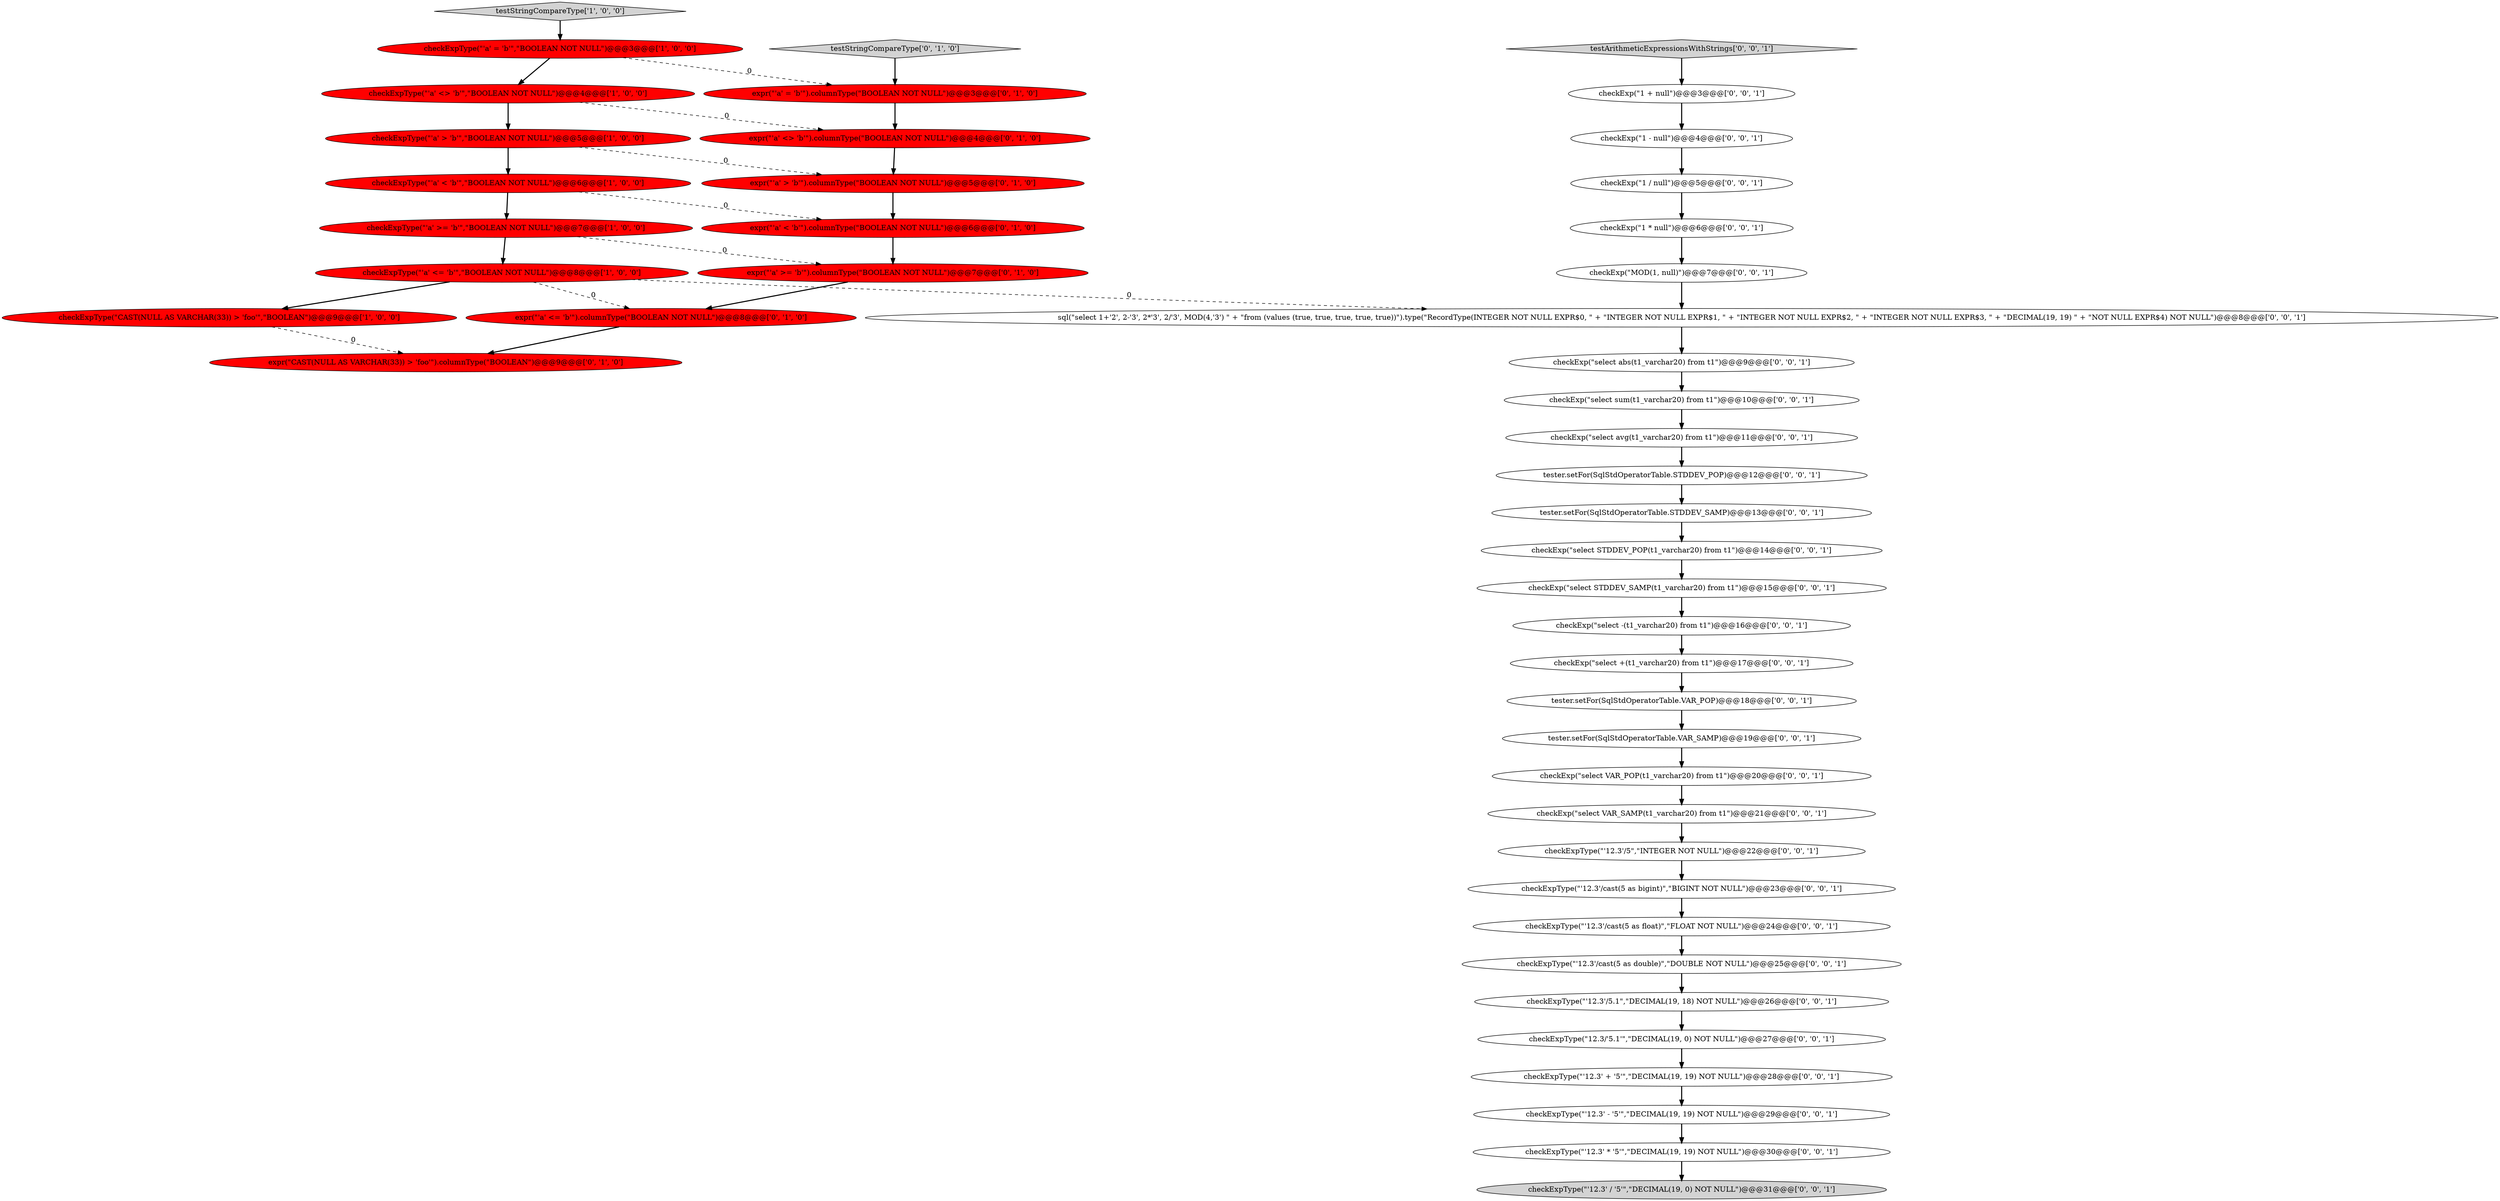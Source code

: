 digraph {
9 [style = filled, label = "expr(\"CAST(NULL AS VARCHAR(33)) > 'foo'\").columnType(\"BOOLEAN\")@@@9@@@['0', '1', '0']", fillcolor = red, shape = ellipse image = "AAA1AAABBB2BBB"];
6 [style = filled, label = "checkExpType(\"'a' < 'b'\",\"BOOLEAN NOT NULL\")@@@6@@@['1', '0', '0']", fillcolor = red, shape = ellipse image = "AAA1AAABBB1BBB"];
4 [style = filled, label = "checkExpType(\"'a' >= 'b'\",\"BOOLEAN NOT NULL\")@@@7@@@['1', '0', '0']", fillcolor = red, shape = ellipse image = "AAA1AAABBB1BBB"];
3 [style = filled, label = "checkExpType(\"'a' > 'b'\",\"BOOLEAN NOT NULL\")@@@5@@@['1', '0', '0']", fillcolor = red, shape = ellipse image = "AAA1AAABBB1BBB"];
38 [style = filled, label = "checkExp(\"select sum(t1_varchar20) from t1\")@@@10@@@['0', '0', '1']", fillcolor = white, shape = ellipse image = "AAA0AAABBB3BBB"];
44 [style = filled, label = "checkExpType(\"'12.3' + '5'\",\"DECIMAL(19, 19) NOT NULL\")@@@28@@@['0', '0', '1']", fillcolor = white, shape = ellipse image = "AAA0AAABBB3BBB"];
25 [style = filled, label = "checkExpType(\"'12.3' / '5'\",\"DECIMAL(19, 0) NOT NULL\")@@@31@@@['0', '0', '1']", fillcolor = lightgray, shape = ellipse image = "AAA0AAABBB3BBB"];
40 [style = filled, label = "checkExp(\"select VAR_POP(t1_varchar20) from t1\")@@@20@@@['0', '0', '1']", fillcolor = white, shape = ellipse image = "AAA0AAABBB3BBB"];
23 [style = filled, label = "checkExp(\"select abs(t1_varchar20) from t1\")@@@9@@@['0', '0', '1']", fillcolor = white, shape = ellipse image = "AAA0AAABBB3BBB"];
11 [style = filled, label = "expr(\"'a' = 'b'\").columnType(\"BOOLEAN NOT NULL\")@@@3@@@['0', '1', '0']", fillcolor = red, shape = ellipse image = "AAA1AAABBB2BBB"];
12 [style = filled, label = "testStringCompareType['0', '1', '0']", fillcolor = lightgray, shape = diamond image = "AAA0AAABBB2BBB"];
37 [style = filled, label = "checkExpType(\"'12.3'/cast(5 as bigint)\",\"BIGINT NOT NULL\")@@@23@@@['0', '0', '1']", fillcolor = white, shape = ellipse image = "AAA0AAABBB3BBB"];
21 [style = filled, label = "checkExpType(\"'12.3' - '5'\",\"DECIMAL(19, 19) NOT NULL\")@@@29@@@['0', '0', '1']", fillcolor = white, shape = ellipse image = "AAA0AAABBB3BBB"];
22 [style = filled, label = "checkExp(\"1 * null\")@@@6@@@['0', '0', '1']", fillcolor = white, shape = ellipse image = "AAA0AAABBB3BBB"];
24 [style = filled, label = "checkExp(\"select VAR_SAMP(t1_varchar20) from t1\")@@@21@@@['0', '0', '1']", fillcolor = white, shape = ellipse image = "AAA0AAABBB3BBB"];
41 [style = filled, label = "checkExp(\"1 - null\")@@@4@@@['0', '0', '1']", fillcolor = white, shape = ellipse image = "AAA0AAABBB3BBB"];
30 [style = filled, label = "checkExpType(\"'12.3'/cast(5 as double)\",\"DOUBLE NOT NULL\")@@@25@@@['0', '0', '1']", fillcolor = white, shape = ellipse image = "AAA0AAABBB3BBB"];
34 [style = filled, label = "checkExp(\"select STDDEV_POP(t1_varchar20) from t1\")@@@14@@@['0', '0', '1']", fillcolor = white, shape = ellipse image = "AAA0AAABBB3BBB"];
27 [style = filled, label = "sql(\"select 1+'2', 2-'3', 2*'3', 2/'3', MOD(4,'3') \" + \"from (values (true, true, true, true, true))\").type(\"RecordType(INTEGER NOT NULL EXPR$0, \" + \"INTEGER NOT NULL EXPR$1, \" + \"INTEGER NOT NULL EXPR$2, \" + \"INTEGER NOT NULL EXPR$3, \" + \"DECIMAL(19, 19) \" + \"NOT NULL EXPR$4) NOT NULL\")@@@8@@@['0', '0', '1']", fillcolor = white, shape = ellipse image = "AAA0AAABBB3BBB"];
18 [style = filled, label = "testArithmeticExpressionsWithStrings['0', '0', '1']", fillcolor = lightgray, shape = diamond image = "AAA0AAABBB3BBB"];
28 [style = filled, label = "checkExpType(\"'12.3'/cast(5 as float)\",\"FLOAT NOT NULL\")@@@24@@@['0', '0', '1']", fillcolor = white, shape = ellipse image = "AAA0AAABBB3BBB"];
43 [style = filled, label = "tester.setFor(SqlStdOperatorTable.VAR_POP)@@@18@@@['0', '0', '1']", fillcolor = white, shape = ellipse image = "AAA0AAABBB3BBB"];
35 [style = filled, label = "checkExp(\"1 / null\")@@@5@@@['0', '0', '1']", fillcolor = white, shape = ellipse image = "AAA0AAABBB3BBB"];
20 [style = filled, label = "tester.setFor(SqlStdOperatorTable.VAR_SAMP)@@@19@@@['0', '0', '1']", fillcolor = white, shape = ellipse image = "AAA0AAABBB3BBB"];
32 [style = filled, label = "checkExp(\"MOD(1, null)\")@@@7@@@['0', '0', '1']", fillcolor = white, shape = ellipse image = "AAA0AAABBB3BBB"];
14 [style = filled, label = "expr(\"'a' <> 'b'\").columnType(\"BOOLEAN NOT NULL\")@@@4@@@['0', '1', '0']", fillcolor = red, shape = ellipse image = "AAA1AAABBB2BBB"];
45 [style = filled, label = "checkExp(\"1 + null\")@@@3@@@['0', '0', '1']", fillcolor = white, shape = ellipse image = "AAA0AAABBB3BBB"];
39 [style = filled, label = "checkExp(\"select -(t1_varchar20) from t1\")@@@16@@@['0', '0', '1']", fillcolor = white, shape = ellipse image = "AAA0AAABBB3BBB"];
31 [style = filled, label = "checkExpType(\"12.3/'5.1'\",\"DECIMAL(19, 0) NOT NULL\")@@@27@@@['0', '0', '1']", fillcolor = white, shape = ellipse image = "AAA0AAABBB3BBB"];
7 [style = filled, label = "checkExpType(\"'a' = 'b'\",\"BOOLEAN NOT NULL\")@@@3@@@['1', '0', '0']", fillcolor = red, shape = ellipse image = "AAA1AAABBB1BBB"];
33 [style = filled, label = "checkExpType(\"'12.3'/5.1\",\"DECIMAL(19, 18) NOT NULL\")@@@26@@@['0', '0', '1']", fillcolor = white, shape = ellipse image = "AAA0AAABBB3BBB"];
2 [style = filled, label = "checkExpType(\"'a' <= 'b'\",\"BOOLEAN NOT NULL\")@@@8@@@['1', '0', '0']", fillcolor = red, shape = ellipse image = "AAA1AAABBB1BBB"];
17 [style = filled, label = "checkExp(\"select STDDEV_SAMP(t1_varchar20) from t1\")@@@15@@@['0', '0', '1']", fillcolor = white, shape = ellipse image = "AAA0AAABBB3BBB"];
15 [style = filled, label = "expr(\"'a' >= 'b'\").columnType(\"BOOLEAN NOT NULL\")@@@7@@@['0', '1', '0']", fillcolor = red, shape = ellipse image = "AAA1AAABBB2BBB"];
13 [style = filled, label = "expr(\"'a' > 'b'\").columnType(\"BOOLEAN NOT NULL\")@@@5@@@['0', '1', '0']", fillcolor = red, shape = ellipse image = "AAA1AAABBB2BBB"];
8 [style = filled, label = "expr(\"'a' <= 'b'\").columnType(\"BOOLEAN NOT NULL\")@@@8@@@['0', '1', '0']", fillcolor = red, shape = ellipse image = "AAA1AAABBB2BBB"];
26 [style = filled, label = "tester.setFor(SqlStdOperatorTable.STDDEV_POP)@@@12@@@['0', '0', '1']", fillcolor = white, shape = ellipse image = "AAA0AAABBB3BBB"];
29 [style = filled, label = "checkExp(\"select +(t1_varchar20) from t1\")@@@17@@@['0', '0', '1']", fillcolor = white, shape = ellipse image = "AAA0AAABBB3BBB"];
1 [style = filled, label = "testStringCompareType['1', '0', '0']", fillcolor = lightgray, shape = diamond image = "AAA0AAABBB1BBB"];
0 [style = filled, label = "checkExpType(\"'a' <> 'b'\",\"BOOLEAN NOT NULL\")@@@4@@@['1', '0', '0']", fillcolor = red, shape = ellipse image = "AAA1AAABBB1BBB"];
19 [style = filled, label = "tester.setFor(SqlStdOperatorTable.STDDEV_SAMP)@@@13@@@['0', '0', '1']", fillcolor = white, shape = ellipse image = "AAA0AAABBB3BBB"];
42 [style = filled, label = "checkExp(\"select avg(t1_varchar20) from t1\")@@@11@@@['0', '0', '1']", fillcolor = white, shape = ellipse image = "AAA0AAABBB3BBB"];
5 [style = filled, label = "checkExpType(\"CAST(NULL AS VARCHAR(33)) > 'foo'\",\"BOOLEAN\")@@@9@@@['1', '0', '0']", fillcolor = red, shape = ellipse image = "AAA1AAABBB1BBB"];
10 [style = filled, label = "expr(\"'a' < 'b'\").columnType(\"BOOLEAN NOT NULL\")@@@6@@@['0', '1', '0']", fillcolor = red, shape = ellipse image = "AAA1AAABBB2BBB"];
36 [style = filled, label = "checkExpType(\"'12.3'/5\",\"INTEGER NOT NULL\")@@@22@@@['0', '0', '1']", fillcolor = white, shape = ellipse image = "AAA0AAABBB3BBB"];
16 [style = filled, label = "checkExpType(\"'12.3' * '5'\",\"DECIMAL(19, 19) NOT NULL\")@@@30@@@['0', '0', '1']", fillcolor = white, shape = ellipse image = "AAA0AAABBB3BBB"];
0->3 [style = bold, label=""];
13->10 [style = bold, label=""];
45->41 [style = bold, label=""];
42->26 [style = bold, label=""];
19->34 [style = bold, label=""];
44->21 [style = bold, label=""];
37->28 [style = bold, label=""];
10->15 [style = bold, label=""];
30->33 [style = bold, label=""];
28->30 [style = bold, label=""];
11->14 [style = bold, label=""];
35->22 [style = bold, label=""];
43->20 [style = bold, label=""];
12->11 [style = bold, label=""];
7->11 [style = dashed, label="0"];
2->27 [style = dashed, label="0"];
3->6 [style = bold, label=""];
22->32 [style = bold, label=""];
32->27 [style = bold, label=""];
7->0 [style = bold, label=""];
16->25 [style = bold, label=""];
5->9 [style = dashed, label="0"];
4->2 [style = bold, label=""];
26->19 [style = bold, label=""];
38->42 [style = bold, label=""];
3->13 [style = dashed, label="0"];
2->8 [style = dashed, label="0"];
1->7 [style = bold, label=""];
18->45 [style = bold, label=""];
6->10 [style = dashed, label="0"];
0->14 [style = dashed, label="0"];
6->4 [style = bold, label=""];
24->36 [style = bold, label=""];
20->40 [style = bold, label=""];
31->44 [style = bold, label=""];
4->15 [style = dashed, label="0"];
17->39 [style = bold, label=""];
34->17 [style = bold, label=""];
23->38 [style = bold, label=""];
8->9 [style = bold, label=""];
29->43 [style = bold, label=""];
33->31 [style = bold, label=""];
21->16 [style = bold, label=""];
40->24 [style = bold, label=""];
27->23 [style = bold, label=""];
36->37 [style = bold, label=""];
14->13 [style = bold, label=""];
39->29 [style = bold, label=""];
15->8 [style = bold, label=""];
2->5 [style = bold, label=""];
41->35 [style = bold, label=""];
}
